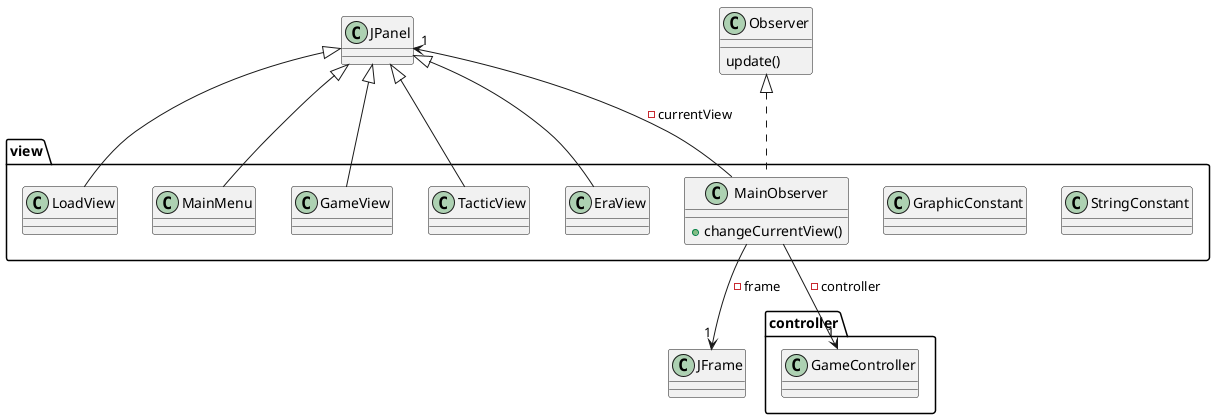 @startuml

package controller{
    class GameController{

    }
}

package view{

    class StringConstant{

    }

    class GraphicConstant{

    }

    class MainObserver{
        + changeCurrentView()
    }


    class LoadView{

    }

    class MainMenu{

    }

    class GameView{

    }

    class TacticView{

    }

    class EraView{

    }

}

class JFrame{

}

class Observer{
    update()
}

class JPanel{

}

MainObserver --> "1" GameController: - controller

MainObserver .up.|> Observer
MainObserver --> "1" JPanel: - currentView
MainObserver --> "1" JFrame: - frame

MainMenu -up-|> JPanel
LoadView -up-|> JPanel
GameView -up-|> JPanel
TacticView -up-|> JPanel
EraView -up-|> JPanel

@enduml